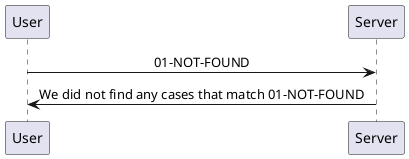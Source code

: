 @startuml
skinparam sequenceMessageAlign center

User -> Server: 01-NOT-FOUND
Server -> User: We did not find any cases that match 01-NOT-FOUND
@enduml